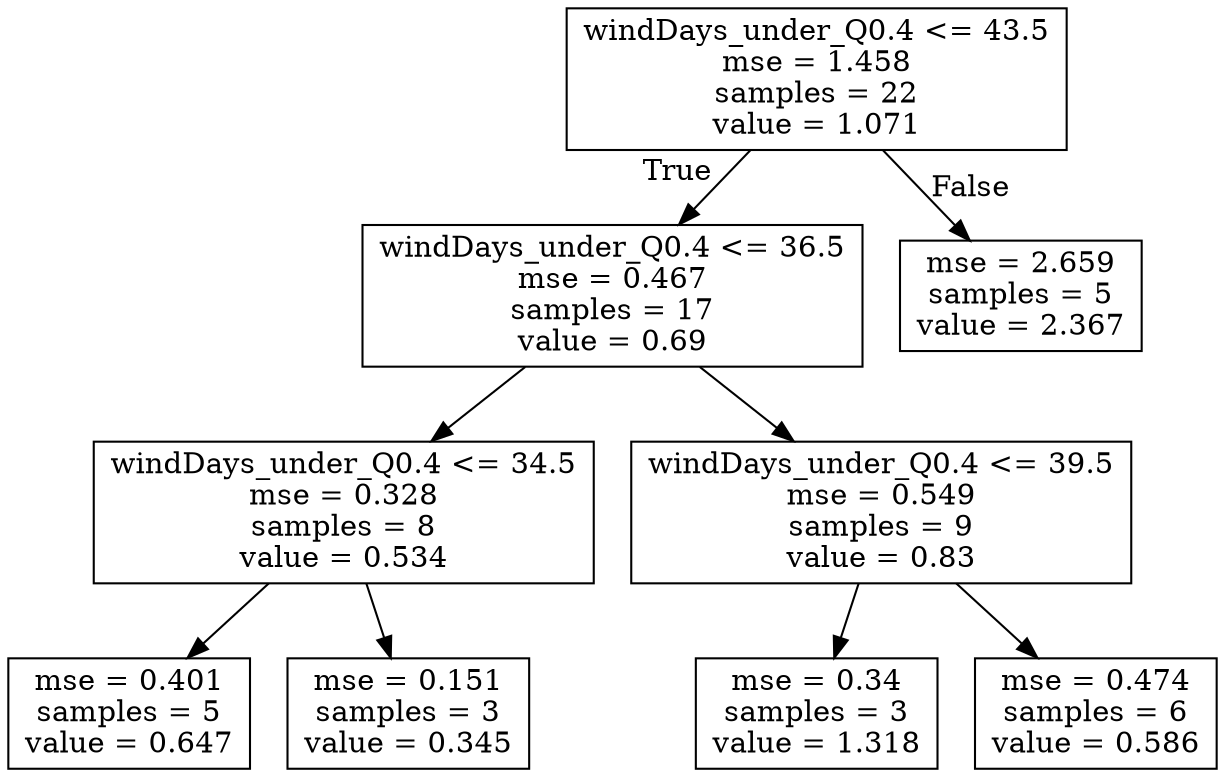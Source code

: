 digraph Tree {
node [shape=box] ;
0 [label="windDays_under_Q0.4 <= 43.5\nmse = 1.458\nsamples = 22\nvalue = 1.071"] ;
1 [label="windDays_under_Q0.4 <= 36.5\nmse = 0.467\nsamples = 17\nvalue = 0.69"] ;
0 -> 1 [labeldistance=2.5, labelangle=45, headlabel="True"] ;
3 [label="windDays_under_Q0.4 <= 34.5\nmse = 0.328\nsamples = 8\nvalue = 0.534"] ;
1 -> 3 ;
7 [label="mse = 0.401\nsamples = 5\nvalue = 0.647"] ;
3 -> 7 ;
8 [label="mse = 0.151\nsamples = 3\nvalue = 0.345"] ;
3 -> 8 ;
4 [label="windDays_under_Q0.4 <= 39.5\nmse = 0.549\nsamples = 9\nvalue = 0.83"] ;
1 -> 4 ;
5 [label="mse = 0.34\nsamples = 3\nvalue = 1.318"] ;
4 -> 5 ;
6 [label="mse = 0.474\nsamples = 6\nvalue = 0.586"] ;
4 -> 6 ;
2 [label="mse = 2.659\nsamples = 5\nvalue = 2.367"] ;
0 -> 2 [labeldistance=2.5, labelangle=-45, headlabel="False"] ;
}